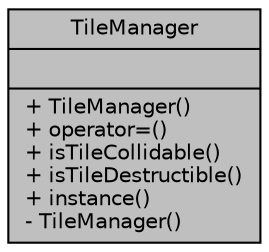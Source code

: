 digraph "TileManager"
{
 // INTERACTIVE_SVG=YES
 // LATEX_PDF_SIZE
  bgcolor="transparent";
  edge [fontname="Helvetica",fontsize="10",labelfontname="Helvetica",labelfontsize="10"];
  node [fontname="Helvetica",fontsize="10",shape=record];
  Node1 [label="{TileManager\n||+ TileManager()\l+ operator=()\l+ isTileCollidable()\l+ isTileDestructible()\l+ instance()\l- TileManager()\l}",height=0.2,width=0.4,color="black", fillcolor="grey75", style="filled", fontcolor="black",tooltip=" "];
}
